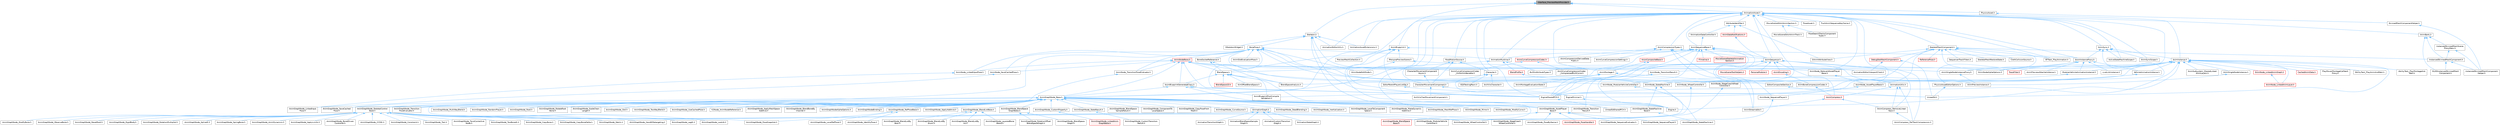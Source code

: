 digraph "Interface_PreviewMeshProvider.h"
{
 // INTERACTIVE_SVG=YES
 // LATEX_PDF_SIZE
  bgcolor="transparent";
  edge [fontname=Helvetica,fontsize=10,labelfontname=Helvetica,labelfontsize=10];
  node [fontname=Helvetica,fontsize=10,shape=box,height=0.2,width=0.4];
  Node1 [id="Node000001",label="Interface_PreviewMeshProvider.h",height=0.2,width=0.4,color="gray40", fillcolor="grey60", style="filled", fontcolor="black",tooltip=" "];
  Node1 -> Node2 [id="edge1_Node000001_Node000002",dir="back",color="steelblue1",style="solid",tooltip=" "];
  Node2 [id="Node000002",label="AnimBlueprint.h",height=0.2,width=0.4,color="grey40", fillcolor="white", style="filled",URL="$dc/d30/AnimBlueprint_8h.html",tooltip=" "];
  Node2 -> Node3 [id="edge2_Node000002_Node000003",dir="back",color="steelblue1",style="solid",tooltip=" "];
  Node3 [id="Node000003",label="AnimGraphNode_Base.h",height=0.2,width=0.4,color="grey40", fillcolor="white", style="filled",URL="$d0/dfb/AnimGraphNode__Base_8h.html",tooltip=" "];
  Node3 -> Node4 [id="edge3_Node000003_Node000004",dir="back",color="steelblue1",style="solid",tooltip=" "];
  Node4 [id="Node000004",label="AnimGraphNodeAlphaOptions.h",height=0.2,width=0.4,color="grey40", fillcolor="white", style="filled",URL="$d6/df6/AnimGraphNodeAlphaOptions_8h.html",tooltip=" "];
  Node3 -> Node5 [id="edge4_Node000003_Node000005",dir="back",color="steelblue1",style="solid",tooltip=" "];
  Node5 [id="Node000005",label="AnimGraphNodeBinding.h",height=0.2,width=0.4,color="grey40", fillcolor="white", style="filled",URL="$d6/d3b/AnimGraphNodeBinding_8h.html",tooltip=" "];
  Node3 -> Node6 [id="edge5_Node000003_Node000006",dir="back",color="steelblue1",style="solid",tooltip=" "];
  Node6 [id="Node000006",label="AnimGraphNode_ApplyAdditive.h",height=0.2,width=0.4,color="grey40", fillcolor="white", style="filled",URL="$da/d67/AnimGraphNode__ApplyAdditive_8h.html",tooltip=" "];
  Node3 -> Node7 [id="edge6_Node000003_Node000007",dir="back",color="steelblue1",style="solid",tooltip=" "];
  Node7 [id="Node000007",label="AnimGraphNode_ApplyMeshSpace\lAdditive.h",height=0.2,width=0.4,color="grey40", fillcolor="white", style="filled",URL="$dd/dc4/AnimGraphNode__ApplyMeshSpaceAdditive_8h.html",tooltip=" "];
  Node3 -> Node8 [id="edge7_Node000003_Node000008",dir="back",color="steelblue1",style="solid",tooltip=" "];
  Node8 [id="Node000008",label="AnimGraphNode_AssetPlayer\lBase.h",height=0.2,width=0.4,color="grey40", fillcolor="white", style="filled",URL="$d1/d4f/AnimGraphNode__AssetPlayerBase_8h.html",tooltip=" "];
  Node8 -> Node9 [id="edge8_Node000008_Node000009",dir="back",color="steelblue1",style="solid",tooltip=" "];
  Node9 [id="Node000009",label="AnimGraphNode_BlendSpace\lBase.h",height=0.2,width=0.4,color="red", fillcolor="#FFF0F0", style="filled",URL="$d7/d6d/AnimGraphNode__BlendSpaceBase_8h.html",tooltip=" "];
  Node8 -> Node14 [id="edge9_Node000008_Node000014",dir="back",color="steelblue1",style="solid",tooltip=" "];
  Node14 [id="Node000014",label="AnimGraphNode_PoseByName.h",height=0.2,width=0.4,color="grey40", fillcolor="white", style="filled",URL="$d7/d02/AnimGraphNode__PoseByName_8h.html",tooltip=" "];
  Node8 -> Node15 [id="edge10_Node000008_Node000015",dir="back",color="steelblue1",style="solid",tooltip=" "];
  Node15 [id="Node000015",label="AnimGraphNode_PoseHandler.h",height=0.2,width=0.4,color="red", fillcolor="#FFF0F0", style="filled",URL="$df/dfb/AnimGraphNode__PoseHandler_8h.html",tooltip=" "];
  Node8 -> Node18 [id="edge11_Node000008_Node000018",dir="back",color="steelblue1",style="solid",tooltip=" "];
  Node18 [id="Node000018",label="AnimGraphNode_SequenceEvaluator.h",height=0.2,width=0.4,color="grey40", fillcolor="white", style="filled",URL="$d1/d1c/AnimGraphNode__SequenceEvaluator_8h.html",tooltip=" "];
  Node8 -> Node19 [id="edge12_Node000008_Node000019",dir="back",color="steelblue1",style="solid",tooltip=" "];
  Node19 [id="Node000019",label="AnimGraphNode_SequencePlayer.h",height=0.2,width=0.4,color="grey40", fillcolor="white", style="filled",URL="$d2/d91/AnimGraphNode__SequencePlayer_8h.html",tooltip=" "];
  Node3 -> Node20 [id="edge13_Node000003_Node000020",dir="back",color="steelblue1",style="solid",tooltip=" "];
  Node20 [id="Node000020",label="AnimGraphNode_BlendBoneBy\lChannel.h",height=0.2,width=0.4,color="grey40", fillcolor="white", style="filled",URL="$de/da9/AnimGraphNode__BlendBoneByChannel_8h.html",tooltip=" "];
  Node3 -> Node21 [id="edge14_Node000003_Node000021",dir="back",color="steelblue1",style="solid",tooltip=" "];
  Node21 [id="Node000021",label="AnimGraphNode_BlendListBase.h",height=0.2,width=0.4,color="grey40", fillcolor="white", style="filled",URL="$d7/d20/AnimGraphNode__BlendListBase_8h.html",tooltip=" "];
  Node21 -> Node22 [id="edge15_Node000021_Node000022",dir="back",color="steelblue1",style="solid",tooltip=" "];
  Node22 [id="Node000022",label="AnimGraphNode_BlendListBy\lBool.h",height=0.2,width=0.4,color="grey40", fillcolor="white", style="filled",URL="$d9/d9d/AnimGraphNode__BlendListByBool_8h.html",tooltip=" "];
  Node21 -> Node23 [id="edge16_Node000021_Node000023",dir="back",color="steelblue1",style="solid",tooltip=" "];
  Node23 [id="Node000023",label="AnimGraphNode_BlendListBy\lEnum.h",height=0.2,width=0.4,color="grey40", fillcolor="white", style="filled",URL="$de/d60/AnimGraphNode__BlendListByEnum_8h.html",tooltip=" "];
  Node21 -> Node24 [id="edge17_Node000021_Node000024",dir="back",color="steelblue1",style="solid",tooltip=" "];
  Node24 [id="Node000024",label="AnimGraphNode_BlendListBy\lInt.h",height=0.2,width=0.4,color="grey40", fillcolor="white", style="filled",URL="$dc/df2/AnimGraphNode__BlendListByInt_8h.html",tooltip=" "];
  Node21 -> Node25 [id="edge18_Node000021_Node000025",dir="back",color="steelblue1",style="solid",tooltip=" "];
  Node25 [id="Node000025",label="AnimGraphNode_LayeredBone\lBlend.h",height=0.2,width=0.4,color="grey40", fillcolor="white", style="filled",URL="$d2/d01/AnimGraphNode__LayeredBoneBlend_8h.html",tooltip=" "];
  Node3 -> Node26 [id="edge19_Node000003_Node000026",dir="back",color="steelblue1",style="solid",tooltip=" "];
  Node26 [id="Node000026",label="AnimGraphNode_BlendSpace\lGraphBase.h",height=0.2,width=0.4,color="grey40", fillcolor="white", style="filled",URL="$d6/d44/AnimGraphNode__BlendSpaceGraphBase_8h.html",tooltip=" "];
  Node26 -> Node27 [id="edge20_Node000026_Node000027",dir="back",color="steelblue1",style="solid",tooltip=" "];
  Node27 [id="Node000027",label="AnimGraphNode_BlendSpace\lGraph.h",height=0.2,width=0.4,color="grey40", fillcolor="white", style="filled",URL="$d7/d81/AnimGraphNode__BlendSpaceGraph_8h.html",tooltip=" "];
  Node26 -> Node28 [id="edge21_Node000026_Node000028",dir="back",color="steelblue1",style="solid",tooltip=" "];
  Node28 [id="Node000028",label="AnimGraphNode_RotationOffset\lBlendSpaceGraph.h",height=0.2,width=0.4,color="grey40", fillcolor="white", style="filled",URL="$d0/d4c/AnimGraphNode__RotationOffsetBlendSpaceGraph_8h.html",tooltip=" "];
  Node3 -> Node29 [id="edge22_Node000003_Node000029",dir="back",color="steelblue1",style="solid",tooltip=" "];
  Node29 [id="Node000029",label="AnimGraphNode_BlendSpace\lSampleResult.h",height=0.2,width=0.4,color="grey40", fillcolor="white", style="filled",URL="$de/df8/AnimGraphNode__BlendSpaceSampleResult_8h.html",tooltip=" "];
  Node3 -> Node30 [id="edge23_Node000003_Node000030",dir="back",color="steelblue1",style="solid",tooltip=" "];
  Node30 [id="Node000030",label="AnimGraphNode_ComponentTo\lLocalSpace.h",height=0.2,width=0.4,color="grey40", fillcolor="white", style="filled",URL="$d1/d3f/AnimGraphNode__ComponentToLocalSpace_8h.html",tooltip=" "];
  Node3 -> Node31 [id="edge24_Node000003_Node000031",dir="back",color="steelblue1",style="solid",tooltip=" "];
  Node31 [id="Node000031",label="AnimGraphNode_CopyPoseFrom\lMesh.h",height=0.2,width=0.4,color="grey40", fillcolor="white", style="filled",URL="$d6/d71/AnimGraphNode__CopyPoseFromMesh_8h.html",tooltip=" "];
  Node3 -> Node32 [id="edge25_Node000003_Node000032",dir="back",color="steelblue1",style="solid",tooltip=" "];
  Node32 [id="Node000032",label="AnimGraphNode_CurveSource.h",height=0.2,width=0.4,color="grey40", fillcolor="white", style="filled",URL="$dc/de5/AnimGraphNode__CurveSource_8h.html",tooltip=" "];
  Node3 -> Node33 [id="edge26_Node000003_Node000033",dir="back",color="steelblue1",style="solid",tooltip=" "];
  Node33 [id="Node000033",label="AnimGraphNode_CustomProperty.h",height=0.2,width=0.4,color="grey40", fillcolor="white", style="filled",URL="$d8/d3f/AnimGraphNode__CustomProperty_8h.html",tooltip=" "];
  Node33 -> Node34 [id="edge27_Node000033_Node000034",dir="back",color="steelblue1",style="solid",tooltip=" "];
  Node34 [id="Node000034",label="AnimGraphNode_LinkedAnim\lGraphBase.h",height=0.2,width=0.4,color="red", fillcolor="#FFF0F0", style="filled",URL="$d5/de1/AnimGraphNode__LinkedAnimGraphBase_8h.html",tooltip=" "];
  Node3 -> Node37 [id="edge28_Node000003_Node000037",dir="back",color="steelblue1",style="solid",tooltip=" "];
  Node37 [id="Node000037",label="AnimGraphNode_DeadBlending.h",height=0.2,width=0.4,color="grey40", fillcolor="white", style="filled",URL="$d8/d73/AnimGraphNode__DeadBlending_8h.html",tooltip=" "];
  Node3 -> Node38 [id="edge29_Node000003_Node000038",dir="back",color="steelblue1",style="solid",tooltip=" "];
  Node38 [id="Node000038",label="AnimGraphNode_Inertialization.h",height=0.2,width=0.4,color="grey40", fillcolor="white", style="filled",URL="$d7/d66/AnimGraphNode__Inertialization_8h.html",tooltip=" "];
  Node3 -> Node39 [id="edge30_Node000003_Node000039",dir="back",color="steelblue1",style="solid",tooltip=" "];
  Node39 [id="Node000039",label="AnimGraphNode_LinkedInput\lPose.h",height=0.2,width=0.4,color="grey40", fillcolor="white", style="filled",URL="$d7/d8c/AnimGraphNode__LinkedInputPose_8h.html",tooltip=" "];
  Node3 -> Node40 [id="edge31_Node000003_Node000040",dir="back",color="steelblue1",style="solid",tooltip=" "];
  Node40 [id="Node000040",label="AnimGraphNode_LocalToComponent\lSpace.h",height=0.2,width=0.4,color="grey40", fillcolor="white", style="filled",URL="$d6/d01/AnimGraphNode__LocalToComponentSpace_8h.html",tooltip=" "];
  Node3 -> Node41 [id="edge32_Node000003_Node000041",dir="back",color="steelblue1",style="solid",tooltip=" "];
  Node41 [id="Node000041",label="AnimGraphNode_MakeDynamic\lAdditive.h",height=0.2,width=0.4,color="grey40", fillcolor="white", style="filled",URL="$d4/dc9/AnimGraphNode__MakeDynamicAdditive_8h.html",tooltip=" "];
  Node3 -> Node42 [id="edge33_Node000003_Node000042",dir="back",color="steelblue1",style="solid",tooltip=" "];
  Node42 [id="Node000042",label="AnimGraphNode_MeshRefPose.h",height=0.2,width=0.4,color="grey40", fillcolor="white", style="filled",URL="$d3/d58/AnimGraphNode__MeshRefPose_8h.html",tooltip=" "];
  Node3 -> Node43 [id="edge34_Node000003_Node000043",dir="back",color="steelblue1",style="solid",tooltip=" "];
  Node43 [id="Node000043",label="AnimGraphNode_Mirror.h",height=0.2,width=0.4,color="grey40", fillcolor="white", style="filled",URL="$de/d96/AnimGraphNode__Mirror_8h.html",tooltip=" "];
  Node3 -> Node44 [id="edge35_Node000003_Node000044",dir="back",color="steelblue1",style="solid",tooltip=" "];
  Node44 [id="Node000044",label="AnimGraphNode_ModifyCurve.h",height=0.2,width=0.4,color="grey40", fillcolor="white", style="filled",URL="$d5/d09/AnimGraphNode__ModifyCurve_8h.html",tooltip=" "];
  Node3 -> Node45 [id="edge36_Node000003_Node000045",dir="back",color="steelblue1",style="solid",tooltip=" "];
  Node45 [id="Node000045",label="AnimGraphNode_MultiWayBlend.h",height=0.2,width=0.4,color="grey40", fillcolor="white", style="filled",URL="$dd/dcb/AnimGraphNode__MultiWayBlend_8h.html",tooltip=" "];
  Node3 -> Node46 [id="edge37_Node000003_Node000046",dir="back",color="steelblue1",style="solid",tooltip=" "];
  Node46 [id="Node000046",label="AnimGraphNode_PoseSnapshot.h",height=0.2,width=0.4,color="grey40", fillcolor="white", style="filled",URL="$d1/d92/AnimGraphNode__PoseSnapshot_8h.html",tooltip=" "];
  Node3 -> Node47 [id="edge38_Node000003_Node000047",dir="back",color="steelblue1",style="solid",tooltip=" "];
  Node47 [id="Node000047",label="AnimGraphNode_RandomPlayer.h",height=0.2,width=0.4,color="grey40", fillcolor="white", style="filled",URL="$dc/d48/AnimGraphNode__RandomPlayer_8h.html",tooltip=" "];
  Node3 -> Node48 [id="edge39_Node000003_Node000048",dir="back",color="steelblue1",style="solid",tooltip=" "];
  Node48 [id="Node000048",label="AnimGraphNode_RefPoseBase.h",height=0.2,width=0.4,color="grey40", fillcolor="white", style="filled",URL="$d8/d34/AnimGraphNode__RefPoseBase_8h.html",tooltip=" "];
  Node48 -> Node49 [id="edge40_Node000048_Node000049",dir="back",color="steelblue1",style="solid",tooltip=" "];
  Node49 [id="Node000049",label="AnimGraphNode_IdentityPose.h",height=0.2,width=0.4,color="grey40", fillcolor="white", style="filled",URL="$d8/dac/AnimGraphNode__IdentityPose_8h.html",tooltip=" "];
  Node48 -> Node50 [id="edge41_Node000048_Node000050",dir="back",color="steelblue1",style="solid",tooltip=" "];
  Node50 [id="Node000050",label="AnimGraphNode_LocalRefPose.h",height=0.2,width=0.4,color="grey40", fillcolor="white", style="filled",URL="$df/d6f/AnimGraphNode__LocalRefPose_8h.html",tooltip=" "];
  Node48 -> Node46 [id="edge42_Node000048_Node000046",dir="back",color="steelblue1",style="solid",tooltip=" "];
  Node3 -> Node51 [id="edge43_Node000003_Node000051",dir="back",color="steelblue1",style="solid",tooltip=" "];
  Node51 [id="Node000051",label="AnimGraphNode_Root.h",height=0.2,width=0.4,color="grey40", fillcolor="white", style="filled",URL="$d2/d39/AnimGraphNode__Root_8h.html",tooltip=" "];
  Node3 -> Node52 [id="edge44_Node000003_Node000052",dir="back",color="steelblue1",style="solid",tooltip=" "];
  Node52 [id="Node000052",label="AnimGraphNode_RotateRoot\lBone.h",height=0.2,width=0.4,color="grey40", fillcolor="white", style="filled",URL="$d4/de0/AnimGraphNode__RotateRootBone_8h.html",tooltip=" "];
  Node3 -> Node53 [id="edge45_Node000003_Node000053",dir="back",color="steelblue1",style="solid",tooltip=" "];
  Node53 [id="Node000053",label="AnimGraphNode_SaveCached\lPose.h",height=0.2,width=0.4,color="grey40", fillcolor="white", style="filled",URL="$df/d5e/AnimGraphNode__SaveCachedPose_8h.html",tooltip=" "];
  Node3 -> Node54 [id="edge46_Node000003_Node000054",dir="back",color="steelblue1",style="solid",tooltip=" "];
  Node54 [id="Node000054",label="AnimGraphNode_ScaleChain\lLength.h",height=0.2,width=0.4,color="grey40", fillcolor="white", style="filled",URL="$d9/df8/AnimGraphNode__ScaleChainLength_8h.html",tooltip=" "];
  Node3 -> Node55 [id="edge47_Node000003_Node000055",dir="back",color="steelblue1",style="solid",tooltip=" "];
  Node55 [id="Node000055",label="AnimGraphNode_SkeletalControl\lBase.h",height=0.2,width=0.4,color="grey40", fillcolor="white", style="filled",URL="$d9/dff/AnimGraphNode__SkeletalControlBase_8h.html",tooltip=" "];
  Node55 -> Node56 [id="edge48_Node000055_Node000056",dir="back",color="steelblue1",style="solid",tooltip=" "];
  Node56 [id="Node000056",label="AnimGraphNode_AnimDynamics.h",height=0.2,width=0.4,color="grey40", fillcolor="white", style="filled",URL="$da/dc2/AnimGraphNode__AnimDynamics_8h.html",tooltip=" "];
  Node55 -> Node57 [id="edge49_Node000055_Node000057",dir="back",color="steelblue1",style="solid",tooltip=" "];
  Node57 [id="Node000057",label="AnimGraphNode_ApplyLimits.h",height=0.2,width=0.4,color="grey40", fillcolor="white", style="filled",URL="$dc/d36/AnimGraphNode__ApplyLimits_8h.html",tooltip=" "];
  Node55 -> Node58 [id="edge50_Node000055_Node000058",dir="back",color="steelblue1",style="solid",tooltip=" "];
  Node58 [id="Node000058",label="AnimGraphNode_BoneDriven\lController.h",height=0.2,width=0.4,color="grey40", fillcolor="white", style="filled",URL="$df/df3/AnimGraphNode__BoneDrivenController_8h.html",tooltip=" "];
  Node55 -> Node59 [id="edge51_Node000055_Node000059",dir="back",color="steelblue1",style="solid",tooltip=" "];
  Node59 [id="Node000059",label="AnimGraphNode_CCDIK.h",height=0.2,width=0.4,color="grey40", fillcolor="white", style="filled",URL="$df/d0d/AnimGraphNode__CCDIK_8h.html",tooltip=" "];
  Node55 -> Node60 [id="edge52_Node000055_Node000060",dir="back",color="steelblue1",style="solid",tooltip=" "];
  Node60 [id="Node000060",label="AnimGraphNode_Constraint.h",height=0.2,width=0.4,color="grey40", fillcolor="white", style="filled",URL="$d2/d98/AnimGraphNode__Constraint_8h.html",tooltip=" "];
  Node55 -> Node61 [id="edge53_Node000055_Node000061",dir="back",color="steelblue1",style="solid",tooltip=" "];
  Node61 [id="Node000061",label="AnimGraphNode_CopyBone.h",height=0.2,width=0.4,color="grey40", fillcolor="white", style="filled",URL="$dc/de6/AnimGraphNode__CopyBone_8h.html",tooltip=" "];
  Node55 -> Node62 [id="edge54_Node000055_Node000062",dir="back",color="steelblue1",style="solid",tooltip=" "];
  Node62 [id="Node000062",label="AnimGraphNode_CopyBoneDelta.h",height=0.2,width=0.4,color="grey40", fillcolor="white", style="filled",URL="$d8/d60/AnimGraphNode__CopyBoneDelta_8h.html",tooltip=" "];
  Node55 -> Node63 [id="edge55_Node000055_Node000063",dir="back",color="steelblue1",style="solid",tooltip=" "];
  Node63 [id="Node000063",label="AnimGraphNode_Fabrik.h",height=0.2,width=0.4,color="grey40", fillcolor="white", style="filled",URL="$d6/d79/AnimGraphNode__Fabrik_8h.html",tooltip=" "];
  Node55 -> Node64 [id="edge56_Node000055_Node000064",dir="back",color="steelblue1",style="solid",tooltip=" "];
  Node64 [id="Node000064",label="AnimGraphNode_HandIKRetargeting.h",height=0.2,width=0.4,color="grey40", fillcolor="white", style="filled",URL="$dd/dee/AnimGraphNode__HandIKRetargeting_8h.html",tooltip=" "];
  Node55 -> Node65 [id="edge57_Node000055_Node000065",dir="back",color="steelblue1",style="solid",tooltip=" "];
  Node65 [id="Node000065",label="AnimGraphNode_LegIK.h",height=0.2,width=0.4,color="grey40", fillcolor="white", style="filled",URL="$d3/d59/AnimGraphNode__LegIK_8h.html",tooltip=" "];
  Node55 -> Node66 [id="edge58_Node000055_Node000066",dir="back",color="steelblue1",style="solid",tooltip=" "];
  Node66 [id="Node000066",label="AnimGraphNode_LookAt.h",height=0.2,width=0.4,color="grey40", fillcolor="white", style="filled",URL="$dd/de3/AnimGraphNode__LookAt_8h.html",tooltip=" "];
  Node55 -> Node67 [id="edge59_Node000055_Node000067",dir="back",color="steelblue1",style="solid",tooltip=" "];
  Node67 [id="Node000067",label="AnimGraphNode_ModifyBone.h",height=0.2,width=0.4,color="grey40", fillcolor="white", style="filled",URL="$d1/d8e/AnimGraphNode__ModifyBone_8h.html",tooltip=" "];
  Node55 -> Node68 [id="edge60_Node000055_Node000068",dir="back",color="steelblue1",style="solid",tooltip=" "];
  Node68 [id="Node000068",label="AnimGraphNode_ModularVehicle\lController.h",height=0.2,width=0.4,color="grey40", fillcolor="white", style="filled",URL="$d3/d04/AnimGraphNode__ModularVehicleController_8h.html",tooltip=" "];
  Node55 -> Node69 [id="edge61_Node000055_Node000069",dir="back",color="steelblue1",style="solid",tooltip=" "];
  Node69 [id="Node000069",label="AnimGraphNode_ObserveBone.h",height=0.2,width=0.4,color="grey40", fillcolor="white", style="filled",URL="$d0/dcc/AnimGraphNode__ObserveBone_8h.html",tooltip=" "];
  Node55 -> Node70 [id="edge62_Node000055_Node000070",dir="back",color="steelblue1",style="solid",tooltip=" "];
  Node70 [id="Node000070",label="AnimGraphNode_ResetRoot.h",height=0.2,width=0.4,color="grey40", fillcolor="white", style="filled",URL="$dd/da9/AnimGraphNode__ResetRoot_8h.html",tooltip=" "];
  Node55 -> Node71 [id="edge63_Node000055_Node000071",dir="back",color="steelblue1",style="solid",tooltip=" "];
  Node71 [id="Node000071",label="AnimGraphNode_RigidBody.h",height=0.2,width=0.4,color="grey40", fillcolor="white", style="filled",URL="$d0/d05/AnimGraphNode__RigidBody_8h.html",tooltip=" "];
  Node55 -> Node72 [id="edge64_Node000055_Node000072",dir="back",color="steelblue1",style="solid",tooltip=" "];
  Node72 [id="Node000072",label="AnimGraphNode_RotationMultiplier.h",height=0.2,width=0.4,color="grey40", fillcolor="white", style="filled",URL="$d6/d16/AnimGraphNode__RotationMultiplier_8h.html",tooltip=" "];
  Node55 -> Node73 [id="edge65_Node000055_Node000073",dir="back",color="steelblue1",style="solid",tooltip=" "];
  Node73 [id="Node000073",label="AnimGraphNode_SplineIK.h",height=0.2,width=0.4,color="grey40", fillcolor="white", style="filled",URL="$d0/d7e/AnimGraphNode__SplineIK_8h.html",tooltip=" "];
  Node55 -> Node74 [id="edge66_Node000055_Node000074",dir="back",color="steelblue1",style="solid",tooltip=" "];
  Node74 [id="Node000074",label="AnimGraphNode_SpringBone.h",height=0.2,width=0.4,color="grey40", fillcolor="white", style="filled",URL="$dc/d38/AnimGraphNode__SpringBone_8h.html",tooltip=" "];
  Node55 -> Node75 [id="edge67_Node000055_Node000075",dir="back",color="steelblue1",style="solid",tooltip=" "];
  Node75 [id="Node000075",label="AnimGraphNode_StageCoach\lWheelController.h",height=0.2,width=0.4,color="grey40", fillcolor="white", style="filled",URL="$d6/dbe/AnimGraphNode__StageCoachWheelController_8h.html",tooltip=" "];
  Node55 -> Node76 [id="edge68_Node000055_Node000076",dir="back",color="steelblue1",style="solid",tooltip=" "];
  Node76 [id="Node000076",label="AnimGraphNode_Trail.h",height=0.2,width=0.4,color="grey40", fillcolor="white", style="filled",URL="$d4/d5a/AnimGraphNode__Trail_8h.html",tooltip=" "];
  Node55 -> Node77 [id="edge69_Node000055_Node000077",dir="back",color="steelblue1",style="solid",tooltip=" "];
  Node77 [id="Node000077",label="AnimGraphNode_TwistCorrective\lNode.h",height=0.2,width=0.4,color="grey40", fillcolor="white", style="filled",URL="$de/d7f/AnimGraphNode__TwistCorrectiveNode_8h.html",tooltip=" "];
  Node55 -> Node78 [id="edge70_Node000055_Node000078",dir="back",color="steelblue1",style="solid",tooltip=" "];
  Node78 [id="Node000078",label="AnimGraphNode_TwoBoneIK.h",height=0.2,width=0.4,color="grey40", fillcolor="white", style="filled",URL="$d1/dc2/AnimGraphNode__TwoBoneIK_8h.html",tooltip=" "];
  Node55 -> Node79 [id="edge71_Node000055_Node000079",dir="back",color="steelblue1",style="solid",tooltip=" "];
  Node79 [id="Node000079",label="AnimGraphNode_WheelController.h",height=0.2,width=0.4,color="grey40", fillcolor="white", style="filled",URL="$df/de4/AnimGraphNode__WheelController_8h.html",tooltip=" "];
  Node3 -> Node80 [id="edge72_Node000003_Node000080",dir="back",color="steelblue1",style="solid",tooltip=" "];
  Node80 [id="Node000080",label="AnimGraphNode_Slot.h",height=0.2,width=0.4,color="grey40", fillcolor="white", style="filled",URL="$df/d63/AnimGraphNode__Slot_8h.html",tooltip=" "];
  Node3 -> Node81 [id="edge73_Node000003_Node000081",dir="back",color="steelblue1",style="solid",tooltip=" "];
  Node81 [id="Node000081",label="AnimGraphNode_StateMachine\lBase.h",height=0.2,width=0.4,color="grey40", fillcolor="white", style="filled",URL="$dc/d11/AnimGraphNode__StateMachineBase_8h.html",tooltip=" "];
  Node81 -> Node82 [id="edge74_Node000081_Node000082",dir="back",color="steelblue1",style="solid",tooltip=" "];
  Node82 [id="Node000082",label="AnimGraphNode_StateMachine.h",height=0.2,width=0.4,color="grey40", fillcolor="white", style="filled",URL="$d9/d4d/AnimGraphNode__StateMachine_8h.html",tooltip=" "];
  Node3 -> Node83 [id="edge75_Node000003_Node000083",dir="back",color="steelblue1",style="solid",tooltip=" "];
  Node83 [id="Node000083",label="AnimGraphNode_StateResult.h",height=0.2,width=0.4,color="grey40", fillcolor="white", style="filled",URL="$d3/d7e/AnimGraphNode__StateResult_8h.html",tooltip=" "];
  Node83 -> Node84 [id="edge76_Node000083_Node000084",dir="back",color="steelblue1",style="solid",tooltip=" "];
  Node84 [id="Node000084",label="AnimGraphNode_CustomTransition\lResult.h",height=0.2,width=0.4,color="grey40", fillcolor="white", style="filled",URL="$df/d6e/AnimGraphNode__CustomTransitionResult_8h.html",tooltip=" "];
  Node3 -> Node85 [id="edge77_Node000003_Node000085",dir="back",color="steelblue1",style="solid",tooltip=" "];
  Node85 [id="Node000085",label="AnimGraphNode_Transition\lPoseEvaluator.h",height=0.2,width=0.4,color="grey40", fillcolor="white", style="filled",URL="$d8/dec/AnimGraphNode__TransitionPoseEvaluator_8h.html",tooltip=" "];
  Node3 -> Node86 [id="edge78_Node000003_Node000086",dir="back",color="steelblue1",style="solid",tooltip=" "];
  Node86 [id="Node000086",label="AnimGraphNode_Transition\lResult.h",height=0.2,width=0.4,color="grey40", fillcolor="white", style="filled",URL="$d7/d74/AnimGraphNode__TransitionResult_8h.html",tooltip=" "];
  Node3 -> Node87 [id="edge79_Node000003_Node000087",dir="back",color="steelblue1",style="solid",tooltip=" "];
  Node87 [id="Node000087",label="AnimGraphNode_TwoWayBlend.h",height=0.2,width=0.4,color="grey40", fillcolor="white", style="filled",URL="$d0/df0/AnimGraphNode__TwoWayBlend_8h.html",tooltip=" "];
  Node3 -> Node88 [id="edge80_Node000003_Node000088",dir="back",color="steelblue1",style="solid",tooltip=" "];
  Node88 [id="Node000088",label="AnimGraphNode_UseCachedPose.h",height=0.2,width=0.4,color="grey40", fillcolor="white", style="filled",URL="$d8/d30/AnimGraphNode__UseCachedPose_8h.html",tooltip=" "];
  Node3 -> Node89 [id="edge81_Node000003_Node000089",dir="back",color="steelblue1",style="solid",tooltip=" "];
  Node89 [id="Node000089",label="AnimationGraph.h",height=0.2,width=0.4,color="grey40", fillcolor="white", style="filled",URL="$df/d2e/AnimationGraph_8h.html",tooltip=" "];
  Node89 -> Node90 [id="edge82_Node000089_Node000090",dir="back",color="steelblue1",style="solid",tooltip=" "];
  Node90 [id="Node000090",label="AnimationBlendSpaceSample\lGraph.h",height=0.2,width=0.4,color="grey40", fillcolor="white", style="filled",URL="$d1/d35/AnimationBlendSpaceSampleGraph_8h.html",tooltip=" "];
  Node89 -> Node91 [id="edge83_Node000089_Node000091",dir="back",color="steelblue1",style="solid",tooltip=" "];
  Node91 [id="Node000091",label="AnimationCustomTransition\lGraph.h",height=0.2,width=0.4,color="grey40", fillcolor="white", style="filled",URL="$dc/d6c/AnimationCustomTransitionGraph_8h.html",tooltip=" "];
  Node89 -> Node92 [id="edge84_Node000089_Node000092",dir="back",color="steelblue1",style="solid",tooltip=" "];
  Node92 [id="Node000092",label="AnimationStateGraph.h",height=0.2,width=0.4,color="grey40", fillcolor="white", style="filled",URL="$d1/d71/AnimationStateGraph_8h.html",tooltip=" "];
  Node89 -> Node93 [id="edge85_Node000089_Node000093",dir="back",color="steelblue1",style="solid",tooltip=" "];
  Node93 [id="Node000093",label="AnimationTransitionGraph.h",height=0.2,width=0.4,color="grey40", fillcolor="white", style="filled",URL="$d2/d0b/AnimationTransitionGraph_8h.html",tooltip=" "];
  Node3 -> Node94 [id="edge86_Node000003_Node000094",dir="back",color="steelblue1",style="solid",tooltip=" "];
  Node94 [id="Node000094",label="K2Node_AnimNodeReference.h",height=0.2,width=0.4,color="grey40", fillcolor="white", style="filled",URL="$d2/d81/K2Node__AnimNodeReference_8h.html",tooltip=" "];
  Node2 -> Node95 [id="edge87_Node000002_Node000095",dir="back",color="steelblue1",style="solid",tooltip=" "];
  Node95 [id="Node000095",label="AnimInstanceProxy.h",height=0.2,width=0.4,color="grey40", fillcolor="white", style="filled",URL="$d6/d6e/AnimInstanceProxy_8h.html",tooltip=" "];
  Node95 -> Node96 [id="edge88_Node000095_Node000096",dir="back",color="steelblue1",style="solid",tooltip=" "];
  Node96 [id="Node000096",label="AnimNodeAlphaOptions.h",height=0.2,width=0.4,color="grey40", fillcolor="white", style="filled",URL="$df/d96/AnimNodeAlphaOptions_8h.html",tooltip=" "];
  Node95 -> Node97 [id="edge89_Node000095_Node000097",dir="back",color="steelblue1",style="solid",tooltip=" "];
  Node97 [id="Node000097",label="AnimPreviewAttacheInstance.h",height=0.2,width=0.4,color="grey40", fillcolor="white", style="filled",URL="$d8/dda/AnimPreviewAttacheInstance_8h.html",tooltip=" "];
  Node95 -> Node98 [id="edge90_Node000095_Node000098",dir="back",color="steelblue1",style="solid",tooltip=" "];
  Node98 [id="Node000098",label="AnimSingleNodeInstanceProxy.h",height=0.2,width=0.4,color="grey40", fillcolor="white", style="filled",URL="$dc/de5/AnimSingleNodeInstanceProxy_8h.html",tooltip=" "];
  Node98 -> Node99 [id="edge91_Node000098_Node000099",dir="back",color="steelblue1",style="solid",tooltip=" "];
  Node99 [id="Node000099",label="AnimPreviewInstance.h",height=0.2,width=0.4,color="grey40", fillcolor="white", style="filled",URL="$d1/d84/AnimPreviewInstance_8h.html",tooltip=" "];
  Node95 -> Node100 [id="edge92_Node000095_Node000100",dir="back",color="steelblue1",style="solid",tooltip=" "];
  Node100 [id="Node000100",label="LiveLinkInstance.h",height=0.2,width=0.4,color="grey40", fillcolor="white", style="filled",URL="$d5/d97/LiveLinkInstance_8h.html",tooltip=" "];
  Node95 -> Node101 [id="edge93_Node000095_Node000101",dir="back",color="steelblue1",style="solid",tooltip=" "];
  Node101 [id="Node000101",label="ModularVehicleAnimationInstance.h",height=0.2,width=0.4,color="grey40", fillcolor="white", style="filled",URL="$d9/d14/ModularVehicleAnimationInstance_8h.html",tooltip=" "];
  Node101 -> Node102 [id="edge94_Node000101_Node000102",dir="back",color="steelblue1",style="solid",tooltip=" "];
  Node102 [id="Node000102",label="AnimNode_ModularVehicleController.h",height=0.2,width=0.4,color="grey40", fillcolor="white", style="filled",URL="$d8/d10/AnimNode__ModularVehicleController_8h.html",tooltip=" "];
  Node102 -> Node68 [id="edge95_Node000102_Node000068",dir="back",color="steelblue1",style="solid",tooltip=" "];
  Node95 -> Node103 [id="edge96_Node000095_Node000103",dir="back",color="steelblue1",style="solid",tooltip=" "];
  Node103 [id="Node000103",label="VehicleAnimationInstance.h",height=0.2,width=0.4,color="grey40", fillcolor="white", style="filled",URL="$d4/dc8/VehicleAnimationInstance_8h.html",tooltip=" "];
  Node103 -> Node104 [id="edge97_Node000103_Node000104",dir="back",color="steelblue1",style="solid",tooltip=" "];
  Node104 [id="Node000104",label="AnimNode_StageCoachWheel\lController.h",height=0.2,width=0.4,color="grey40", fillcolor="white", style="filled",URL="$d0/d68/AnimNode__StageCoachWheelController_8h.html",tooltip=" "];
  Node104 -> Node75 [id="edge98_Node000104_Node000075",dir="back",color="steelblue1",style="solid",tooltip=" "];
  Node103 -> Node105 [id="edge99_Node000103_Node000105",dir="back",color="steelblue1",style="solid",tooltip=" "];
  Node105 [id="Node000105",label="AnimNode_WheelController.h",height=0.2,width=0.4,color="grey40", fillcolor="white", style="filled",URL="$d4/dbf/AnimNode__WheelController_8h.html",tooltip=" "];
  Node105 -> Node79 [id="edge100_Node000105_Node000079",dir="back",color="steelblue1",style="solid",tooltip=" "];
  Node2 -> Node106 [id="edge101_Node000002_Node000106",dir="back",color="steelblue1",style="solid",tooltip=" "];
  Node106 [id="Node000106",label="EditorParentPlayerListObj.h",height=0.2,width=0.4,color="grey40", fillcolor="white", style="filled",URL="$df/d59/EditorParentPlayerListObj_8h.html",tooltip=" "];
  Node106 -> Node107 [id="edge102_Node000106_Node000107",dir="back",color="steelblue1",style="solid",tooltip=" "];
  Node107 [id="Node000107",label="UnrealEd.h",height=0.2,width=0.4,color="grey40", fillcolor="white", style="filled",URL="$d2/d5f/UnrealEd_8h.html",tooltip=" "];
  Node2 -> Node108 [id="edge103_Node000002_Node000108",dir="back",color="steelblue1",style="solid",tooltip=" "];
  Node108 [id="Node000108",label="Engine.h",height=0.2,width=0.4,color="grey40", fillcolor="white", style="filled",URL="$d1/d34/Public_2Engine_8h.html",tooltip=" "];
  Node2 -> Node109 [id="edge104_Node000002_Node000109",dir="back",color="steelblue1",style="solid",tooltip=" "];
  Node109 [id="Node000109",label="EngineSharedPCH.h",height=0.2,width=0.4,color="grey40", fillcolor="white", style="filled",URL="$dc/dbb/EngineSharedPCH_8h.html",tooltip=" "];
  Node109 -> Node110 [id="edge105_Node000109_Node000110",dir="back",color="steelblue1",style="solid",tooltip=" "];
  Node110 [id="Node000110",label="UnrealEdSharedPCH.h",height=0.2,width=0.4,color="grey40", fillcolor="white", style="filled",URL="$d1/de6/UnrealEdSharedPCH_8h.html",tooltip=" "];
  Node2 -> Node111 [id="edge106_Node000002_Node000111",dir="back",color="steelblue1",style="solid",tooltip=" "];
  Node111 [id="Node000111",label="IPersonaPreviewScene.h",height=0.2,width=0.4,color="grey40", fillcolor="white", style="filled",URL="$d0/d57/IPersonaPreviewScene_8h.html",tooltip=" "];
  Node111 -> Node112 [id="edge107_Node000111_Node000112",dir="back",color="steelblue1",style="solid",tooltip=" "];
  Node112 [id="Node000112",label="AnimNodeEditMode.h",height=0.2,width=0.4,color="grey40", fillcolor="white", style="filled",URL="$df/df6/AnimNodeEditMode_8h.html",tooltip=" "];
  Node111 -> Node113 [id="edge108_Node000111_Node000113",dir="back",color="steelblue1",style="solid",tooltip=" "];
  Node113 [id="Node000113",label="AnimationEditorViewportClient.h",height=0.2,width=0.4,color="grey40", fillcolor="white", style="filled",URL="$d1/d45/AnimationEditorViewportClient_8h.html",tooltip=" "];
  Node2 -> Node114 [id="edge109_Node000002_Node000114",dir="back",color="steelblue1",style="solid",tooltip=" "];
  Node114 [id="Node000114",label="PreviewMeshCollection.h",height=0.2,width=0.4,color="grey40", fillcolor="white", style="filled",URL="$dc/d45/PreviewMeshCollection_8h.html",tooltip=" "];
  Node1 -> Node115 [id="edge110_Node000001_Node000115",dir="back",color="steelblue1",style="solid",tooltip=" "];
  Node115 [id="Node000115",label="AnimationAsset.h",height=0.2,width=0.4,color="grey40", fillcolor="white", style="filled",URL="$d4/df8/AnimationAsset_8h.html",tooltip=" "];
  Node115 -> Node116 [id="edge111_Node000115_Node000116",dir="back",color="steelblue1",style="solid",tooltip=" "];
  Node116 [id="Node000116",label="ActiveStateMachineScope.h",height=0.2,width=0.4,color="grey40", fillcolor="white", style="filled",URL="$db/d6d/ActiveStateMachineScope_8h.html",tooltip=" "];
  Node115 -> Node117 [id="edge112_Node000115_Node000117",dir="back",color="steelblue1",style="solid",tooltip=" "];
  Node117 [id="Node000117",label="AnimBank.h",height=0.2,width=0.4,color="grey40", fillcolor="white", style="filled",URL="$d6/dc9/AnimBank_8h.html",tooltip=" "];
  Node117 -> Node118 [id="edge113_Node000117_Node000118",dir="back",color="steelblue1",style="solid",tooltip=" "];
  Node118 [id="Node000118",label="HLODInstancedSkinnedMesh\lComponent.h",height=0.2,width=0.4,color="grey40", fillcolor="white", style="filled",URL="$d5/d06/HLODInstancedSkinnedMeshComponent_8h.html",tooltip=" "];
  Node117 -> Node119 [id="edge114_Node000117_Node000119",dir="back",color="steelblue1",style="solid",tooltip=" "];
  Node119 [id="Node000119",label="InstancedSkinnedMeshComponent.h",height=0.2,width=0.4,color="grey40", fillcolor="white", style="filled",URL="$d7/da7/InstancedSkinnedMeshComponent_8h.html",tooltip=" "];
  Node119 -> Node118 [id="edge115_Node000119_Node000118",dir="back",color="steelblue1",style="solid",tooltip=" "];
  Node119 -> Node120 [id="edge116_Node000119_Node000120",dir="back",color="steelblue1",style="solid",tooltip=" "];
  Node120 [id="Node000120",label="InstancedSkinnedMeshComponent\lHelper.h",height=0.2,width=0.4,color="grey40", fillcolor="white", style="filled",URL="$d1/d86/InstancedSkinnedMeshComponentHelper_8h.html",tooltip=" "];
  Node117 -> Node121 [id="edge117_Node000117_Node000121",dir="back",color="steelblue1",style="solid",tooltip=" "];
  Node121 [id="Node000121",label="InstancedSkinnedMeshScene\lProxyDesc.h",height=0.2,width=0.4,color="grey40", fillcolor="white", style="filled",URL="$d7/d6c/InstancedSkinnedMeshSceneProxyDesc_8h.html",tooltip=" "];
  Node121 -> Node119 [id="edge118_Node000121_Node000119",dir="back",color="steelblue1",style="solid",tooltip=" "];
  Node121 -> Node120 [id="edge119_Node000121_Node000120",dir="back",color="steelblue1",style="solid",tooltip=" "];
  Node115 -> Node122 [id="edge120_Node000115_Node000122",dir="back",color="steelblue1",style="solid",tooltip=" "];
  Node122 [id="Node000122",label="AnimCompressionTypes.h",height=0.2,width=0.4,color="grey40", fillcolor="white", style="filled",URL="$d1/d3b/AnimCompressionTypes_8h.html",tooltip=" "];
  Node122 -> Node123 [id="edge121_Node000122_Node000123",dir="back",color="steelblue1",style="solid",tooltip=" "];
  Node123 [id="Node000123",label="AnimBoneCompressionCodec.h",height=0.2,width=0.4,color="grey40", fillcolor="white", style="filled",URL="$dd/dc3/AnimBoneCompressionCodec_8h.html",tooltip=" "];
  Node123 -> Node124 [id="edge122_Node000123_Node000124",dir="back",color="steelblue1",style="solid",tooltip=" "];
  Node124 [id="Node000124",label="AnimCompress.h",height=0.2,width=0.4,color="red", fillcolor="#FFF0F0", style="filled",URL="$dd/d6d/AnimCompress_8h.html",tooltip=" "];
  Node124 -> Node128 [id="edge123_Node000124_Node000128",dir="back",color="steelblue1",style="solid",tooltip=" "];
  Node128 [id="Node000128",label="AnimCompress_RemoveLinear\lKeys.h",height=0.2,width=0.4,color="grey40", fillcolor="white", style="filled",URL="$d1/d0a/AnimCompress__RemoveLinearKeys_8h.html",tooltip=" "];
  Node128 -> Node129 [id="edge124_Node000128_Node000129",dir="back",color="steelblue1",style="solid",tooltip=" "];
  Node129 [id="Node000129",label="AnimCompress_PerTrackCompression.h",height=0.2,width=0.4,color="grey40", fillcolor="white", style="filled",URL="$d1/d22/AnimCompress__PerTrackCompression_8h.html",tooltip=" "];
  Node124 -> Node131 [id="edge125_Node000124_Node000131",dir="back",color="steelblue1",style="solid",tooltip=" "];
  Node131 [id="Node000131",label="AnimStreamable.h",height=0.2,width=0.4,color="grey40", fillcolor="white", style="filled",URL="$d1/d46/AnimStreamable_8h.html",tooltip=" "];
  Node122 -> Node132 [id="edge126_Node000122_Node000132",dir="back",color="steelblue1",style="solid",tooltip=" "];
  Node132 [id="Node000132",label="AnimCompressionDerivedData\lPublic.h",height=0.2,width=0.4,color="grey40", fillcolor="white", style="filled",URL="$dc/d36/AnimCompressionDerivedDataPublic_8h.html",tooltip=" "];
  Node122 -> Node133 [id="edge127_Node000122_Node000133",dir="back",color="steelblue1",style="solid",tooltip=" "];
  Node133 [id="Node000133",label="AnimCurveCompressionCodec.h",height=0.2,width=0.4,color="red", fillcolor="#FFF0F0", style="filled",URL="$d3/d77/AnimCurveCompressionCodec_8h.html",tooltip=" "];
  Node133 -> Node134 [id="edge128_Node000133_Node000134",dir="back",color="steelblue1",style="solid",tooltip=" "];
  Node134 [id="Node000134",label="AnimCurveCompressionCodec\l_CompressedRichCurve.h",height=0.2,width=0.4,color="grey40", fillcolor="white", style="filled",URL="$db/d72/AnimCurveCompressionCodec__CompressedRichCurve_8h.html",tooltip=" "];
  Node133 -> Node135 [id="edge129_Node000133_Node000135",dir="back",color="steelblue1",style="solid",tooltip=" "];
  Node135 [id="Node000135",label="AnimCurveCompressionCodec\l_UniformIndexable.h",height=0.2,width=0.4,color="grey40", fillcolor="white", style="filled",URL="$d7/d0a/AnimCurveCompressionCodec__UniformIndexable_8h.html",tooltip=" "];
  Node122 -> Node137 [id="edge130_Node000122_Node000137",dir="back",color="steelblue1",style="solid",tooltip=" "];
  Node137 [id="Node000137",label="AnimCurveCompressionSettings.h",height=0.2,width=0.4,color="grey40", fillcolor="white", style="filled",URL="$d0/d49/AnimCurveCompressionSettings_8h.html",tooltip=" "];
  Node122 -> Node138 [id="edge131_Node000122_Node000138",dir="back",color="steelblue1",style="solid",tooltip=" "];
  Node138 [id="Node000138",label="AnimSequence.h",height=0.2,width=0.4,color="grey40", fillcolor="white", style="filled",URL="$d0/d8a/AnimSequence_8h.html",tooltip=" "];
  Node138 -> Node139 [id="edge132_Node000138_Node000139",dir="back",color="steelblue1",style="solid",tooltip=" "];
  Node139 [id="Node000139",label="AnimBlueprintPostCompile\lValidation.h",height=0.2,width=0.4,color="grey40", fillcolor="white", style="filled",URL="$de/d1b/AnimBlueprintPostCompileValidation_8h.html",tooltip=" "];
  Node138 -> Node124 [id="edge133_Node000138_Node000124",dir="back",color="steelblue1",style="solid",tooltip=" "];
  Node138 -> Node129 [id="edge134_Node000138_Node000129",dir="back",color="steelblue1",style="solid",tooltip=" "];
  Node138 -> Node128 [id="edge135_Node000138_Node000128",dir="back",color="steelblue1",style="solid",tooltip=" "];
  Node138 -> Node140 [id="edge136_Node000138_Node000140",dir="back",color="steelblue1",style="solid",tooltip=" "];
  Node140 [id="Node000140",label="AnimEncoding.h",height=0.2,width=0.4,color="red", fillcolor="#FFF0F0", style="filled",URL="$d9/dfd/AnimEncoding_8h.html",tooltip=" "];
  Node140 -> Node123 [id="edge137_Node000140_Node000123",dir="back",color="steelblue1",style="solid",tooltip=" "];
  Node138 -> Node145 [id="edge138_Node000138_Node000145",dir="back",color="steelblue1",style="solid",tooltip=" "];
  Node145 [id="Node000145",label="AnimationUtils.h",height=0.2,width=0.4,color="grey40", fillcolor="white", style="filled",URL="$d6/db6/AnimationUtils_8h.html",tooltip=" "];
  Node145 -> Node124 [id="edge139_Node000145_Node000124",dir="back",color="steelblue1",style="solid",tooltip=" "];
  Node145 -> Node129 [id="edge140_Node000145_Node000129",dir="back",color="steelblue1",style="solid",tooltip=" "];
  Node145 -> Node128 [id="edge141_Node000145_Node000128",dir="back",color="steelblue1",style="solid",tooltip=" "];
  Node138 -> Node146 [id="edge142_Node000138_Node000146",dir="back",color="steelblue1",style="solid",tooltip=" "];
  Node146 [id="Node000146",label="BlendSpaceAnalysis.h",height=0.2,width=0.4,color="grey40", fillcolor="white", style="filled",URL="$d7/daf/BlendSpaceAnalysis_8h.html",tooltip=" "];
  Node138 -> Node109 [id="edge143_Node000138_Node000109",dir="back",color="steelblue1",style="solid",tooltip=" "];
  Node138 -> Node147 [id="edge144_Node000138_Node000147",dir="back",color="steelblue1",style="solid",tooltip=" "];
  Node147 [id="Node000147",label="MovieSceneToolHelpers.h",height=0.2,width=0.4,color="red", fillcolor="#FFF0F0", style="filled",URL="$d4/d0e/MovieSceneToolHelpers_8h.html",tooltip=" "];
  Node138 -> Node152 [id="edge145_Node000138_Node000152",dir="back",color="steelblue1",style="solid",tooltip=" "];
  Node152 [id="Node000152",label="PersonaModule.h",height=0.2,width=0.4,color="red", fillcolor="#FFF0F0", style="filled",URL="$de/d74/PersonaModule_8h.html",tooltip=" "];
  Node122 -> Node131 [id="edge146_Node000122_Node000131",dir="back",color="steelblue1",style="solid",tooltip=" "];
  Node115 -> Node8 [id="edge147_Node000115_Node000008",dir="back",color="steelblue1",style="solid",tooltip=" "];
  Node115 -> Node3 [id="edge148_Node000115_Node000003",dir="back",color="steelblue1",style="solid",tooltip=" "];
  Node115 -> Node154 [id="edge149_Node000115_Node000154",dir="back",color="steelblue1",style="solid",tooltip=" "];
  Node154 [id="Node000154",label="AnimInstance.h",height=0.2,width=0.4,color="grey40", fillcolor="white", style="filled",URL="$df/da0/AnimInstance_8h.html",tooltip=" "];
  Node154 -> Node155 [id="edge150_Node000154_Node000155",dir="back",color="steelblue1",style="solid",tooltip=" "];
  Node155 [id="Node000155",label="AbilityTask_PlayAnimAndWait.h",height=0.2,width=0.4,color="grey40", fillcolor="white", style="filled",URL="$d4/d50/AbilityTask__PlayAnimAndWait_8h.html",tooltip=" "];
  Node154 -> Node156 [id="edge151_Node000154_Node000156",dir="back",color="steelblue1",style="solid",tooltip=" "];
  Node156 [id="Node000156",label="AbilityTask_PlayMontageAnd\lWait.h",height=0.2,width=0.4,color="grey40", fillcolor="white", style="filled",URL="$de/d05/AbilityTask__PlayMontageAndWait_8h.html",tooltip=" "];
  Node154 -> Node96 [id="edge152_Node000154_Node000096",dir="back",color="steelblue1",style="solid",tooltip=" "];
  Node154 -> Node157 [id="edge153_Node000154_Node000157",dir="back",color="steelblue1",style="solid",tooltip=" "];
  Node157 [id="Node000157",label="AnimNode_LinkedAnimGraph.h",height=0.2,width=0.4,color="red", fillcolor="#FFF0F0", style="filled",URL="$d8/d5e/AnimNode__LinkedAnimGraph_8h.html",tooltip=" "];
  Node157 -> Node158 [id="edge154_Node000157_Node000158",dir="back",color="steelblue1",style="solid",tooltip=" "];
  Node158 [id="Node000158",label="AnimNode_LinkedAnimLayer.h",height=0.2,width=0.4,color="red", fillcolor="#FFF0F0", style="filled",URL="$da/d11/AnimNode__LinkedAnimLayer_8h.html",tooltip=" "];
  Node154 -> Node158 [id="edge155_Node000154_Node000158",dir="back",color="steelblue1",style="solid",tooltip=" "];
  Node154 -> Node159 [id="edge156_Node000154_Node000159",dir="back",color="steelblue1",style="solid",tooltip=" "];
  Node159 [id="Node000159",label="AnimNode_StateMachine.h",height=0.2,width=0.4,color="grey40", fillcolor="white", style="filled",URL="$df/d8f/AnimNode__StateMachine_8h.html",tooltip=" "];
  Node159 -> Node82 [id="edge157_Node000159_Node000082",dir="back",color="steelblue1",style="solid",tooltip=" "];
  Node159 -> Node81 [id="edge158_Node000159_Node000081",dir="back",color="steelblue1",style="solid",tooltip=" "];
  Node154 -> Node160 [id="edge159_Node000154_Node000160",dir="back",color="steelblue1",style="solid",tooltip=" "];
  Node160 [id="Node000160",label="AnimNode_TransitionResult.h",height=0.2,width=0.4,color="grey40", fillcolor="white", style="filled",URL="$d7/d1b/AnimNode__TransitionResult_8h.html",tooltip=" "];
  Node160 -> Node86 [id="edge160_Node000160_Node000086",dir="back",color="steelblue1",style="solid",tooltip=" "];
  Node154 -> Node161 [id="edge161_Node000154_Node000161",dir="back",color="steelblue1",style="solid",tooltip=" "];
  Node161 [id="Node000161",label="AnimSingleNodeInstance.h",height=0.2,width=0.4,color="grey40", fillcolor="white", style="filled",URL="$d1/df1/AnimSingleNodeInstance_8h.html",tooltip=" "];
  Node161 -> Node99 [id="edge162_Node000161_Node000099",dir="back",color="steelblue1",style="solid",tooltip=" "];
  Node154 -> Node162 [id="edge163_Node000154_Node000162",dir="back",color="steelblue1",style="solid",tooltip=" "];
  Node162 [id="Node000162",label="AnimSubsystem_SharedLinked\lAnimLayers.h",height=0.2,width=0.4,color="grey40", fillcolor="white", style="filled",URL="$d4/d47/AnimSubsystem__SharedLinkedAnimLayers_8h.html",tooltip=" "];
  Node154 -> Node163 [id="edge164_Node000154_Node000163",dir="back",color="steelblue1",style="solid",tooltip=" "];
  Node163 [id="Node000163",label="CachedAnimData.h",height=0.2,width=0.4,color="red", fillcolor="#FFF0F0", style="filled",URL="$dc/ddf/CachedAnimData_8h.html",tooltip=" "];
  Node154 -> Node108 [id="edge165_Node000154_Node000108",dir="back",color="steelblue1",style="solid",tooltip=" "];
  Node154 -> Node109 [id="edge166_Node000154_Node000109",dir="back",color="steelblue1",style="solid",tooltip=" "];
  Node154 -> Node100 [id="edge167_Node000154_Node000100",dir="back",color="steelblue1",style="solid",tooltip=" "];
  Node154 -> Node101 [id="edge168_Node000154_Node000101",dir="back",color="steelblue1",style="solid",tooltip=" "];
  Node154 -> Node165 [id="edge169_Node000154_Node000165",dir="back",color="steelblue1",style="solid",tooltip=" "];
  Node165 [id="Node000165",label="PlayMoverMontageCallback\lProxy.h",height=0.2,width=0.4,color="grey40", fillcolor="white", style="filled",URL="$d5/d5a/PlayMoverMontageCallbackProxy_8h.html",tooltip=" "];
  Node154 -> Node166 [id="edge170_Node000154_Node000166",dir="back",color="steelblue1",style="solid",tooltip=" "];
  Node166 [id="Node000166",label="TraceFilter.h",height=0.2,width=0.4,color="red", fillcolor="#FFF0F0", style="filled",URL="$de/dc1/TraceFilter_8h.html",tooltip=" "];
  Node154 -> Node107 [id="edge171_Node000154_Node000107",dir="back",color="steelblue1",style="solid",tooltip=" "];
  Node154 -> Node103 [id="edge172_Node000154_Node000103",dir="back",color="steelblue1",style="solid",tooltip=" "];
  Node115 -> Node95 [id="edge173_Node000115_Node000095",dir="back",color="steelblue1",style="solid",tooltip=" "];
  Node115 -> Node210 [id="edge174_Node000115_Node000210",dir="back",color="steelblue1",style="solid",tooltip=" "];
  Node210 [id="Node000210",label="AnimMontage.h",height=0.2,width=0.4,color="grey40", fillcolor="white", style="filled",URL="$d2/da0/AnimMontage_8h.html",tooltip=" "];
  Node210 -> Node211 [id="edge175_Node000210_Node000211",dir="back",color="steelblue1",style="solid",tooltip=" "];
  Node211 [id="Node000211",label="AnimMontageEvaluationState.h",height=0.2,width=0.4,color="grey40", fillcolor="white", style="filled",URL="$df/d9b/AnimMontageEvaluationState_8h.html",tooltip=" "];
  Node210 -> Node212 [id="edge176_Node000210_Node000212",dir="back",color="steelblue1",style="solid",tooltip=" "];
  Node212 [id="Node000212",label="CharacterMovementComponent.h",height=0.2,width=0.4,color="grey40", fillcolor="white", style="filled",URL="$d8/d84/CharacterMovementComponent_8h.html",tooltip=" "];
  Node212 -> Node213 [id="edge177_Node000212_Node000213",dir="back",color="steelblue1",style="solid",tooltip=" "];
  Node213 [id="Node000213",label="ArchVisCharMovementComponent.h",height=0.2,width=0.4,color="grey40", fillcolor="white", style="filled",URL="$db/dfd/ArchVisCharMovementComponent_8h.html",tooltip=" "];
  Node212 -> Node214 [id="edge178_Node000212_Node000214",dir="back",color="steelblue1",style="solid",tooltip=" "];
  Node214 [id="Node000214",label="EngineMinimal.h",height=0.2,width=0.4,color="grey40", fillcolor="white", style="filled",URL="$d0/d2c/EngineMinimal_8h.html",tooltip=" "];
  Node214 -> Node108 [id="edge179_Node000214_Node000108",dir="back",color="steelblue1",style="solid",tooltip=" "];
  Node210 -> Node215 [id="edge180_Node000210_Node000215",dir="back",color="steelblue1",style="solid",tooltip=" "];
  Node215 [id="Node000215",label="EditorCompositeSection.h",height=0.2,width=0.4,color="grey40", fillcolor="white", style="filled",URL="$d6/d7f/EditorCompositeSection_8h.html",tooltip=" "];
  Node215 -> Node107 [id="edge181_Node000215_Node000107",dir="back",color="steelblue1",style="solid",tooltip=" "];
  Node210 -> Node109 [id="edge182_Node000210_Node000109",dir="back",color="steelblue1",style="solid",tooltip=" "];
  Node115 -> Node216 [id="edge183_Node000115_Node000216",dir="back",color="steelblue1",style="solid",tooltip=" "];
  Node216 [id="Node000216",label="AnimNode_AssetPlayerBase.h",height=0.2,width=0.4,color="grey40", fillcolor="white", style="filled",URL="$db/d4a/AnimNode__AssetPlayerBase_8h.html",tooltip=" "];
  Node216 -> Node217 [id="edge184_Node000216_Node000217",dir="back",color="steelblue1",style="solid",tooltip=" "];
  Node217 [id="Node000217",label="AnimNode_SequencePlayer.h",height=0.2,width=0.4,color="grey40", fillcolor="white", style="filled",URL="$d6/d7e/AnimNode__SequencePlayer_8h.html",tooltip=" "];
  Node217 -> Node19 [id="edge185_Node000217_Node000019",dir="back",color="steelblue1",style="solid",tooltip=" "];
  Node115 -> Node218 [id="edge186_Node000115_Node000218",dir="back",color="steelblue1",style="solid",tooltip=" "];
  Node218 [id="Node000218",label="AnimNode_RelevantAssetPlayer\lBase.h",height=0.2,width=0.4,color="grey40", fillcolor="white", style="filled",URL="$d5/d02/AnimNode__RelevantAssetPlayerBase_8h.html",tooltip=" "];
  Node218 -> Node216 [id="edge187_Node000218_Node000216",dir="back",color="steelblue1",style="solid",tooltip=" "];
  Node115 -> Node159 [id="edge188_Node000115_Node000159",dir="back",color="steelblue1",style="solid",tooltip=" "];
  Node115 -> Node138 [id="edge189_Node000115_Node000138",dir="back",color="steelblue1",style="solid",tooltip=" "];
  Node115 -> Node219 [id="edge190_Node000115_Node000219",dir="back",color="steelblue1",style="solid",tooltip=" "];
  Node219 [id="Node000219",label="AnimSequenceBase.h",height=0.2,width=0.4,color="grey40", fillcolor="white", style="filled",URL="$db/d58/AnimSequenceBase_8h.html",tooltip=" "];
  Node219 -> Node220 [id="edge191_Node000219_Node000220",dir="back",color="steelblue1",style="solid",tooltip=" "];
  Node220 [id="Node000220",label="AnimCompositeBase.h",height=0.2,width=0.4,color="red", fillcolor="#FFF0F0", style="filled",URL="$de/dc9/AnimCompositeBase_8h.html",tooltip=" "];
  Node220 -> Node210 [id="edge192_Node000220_Node000210",dir="back",color="steelblue1",style="solid",tooltip=" "];
  Node220 -> Node109 [id="edge193_Node000220_Node000109",dir="back",color="steelblue1",style="solid",tooltip=" "];
  Node219 -> Node217 [id="edge194_Node000219_Node000217",dir="back",color="steelblue1",style="solid",tooltip=" "];
  Node219 -> Node138 [id="edge195_Node000219_Node000138",dir="back",color="steelblue1",style="solid",tooltip=" "];
  Node219 -> Node131 [id="edge196_Node000219_Node000131",dir="back",color="steelblue1",style="solid",tooltip=" "];
  Node219 -> Node224 [id="edge197_Node000219_Node000224",dir="back",color="steelblue1",style="solid",tooltip=" "];
  Node224 [id="Node000224",label="AnimationRuntime.h",height=0.2,width=0.4,color="grey40", fillcolor="white", style="filled",URL="$da/d93/AnimationRuntime_8h.html",tooltip=" "];
  Node224 -> Node225 [id="edge198_Node000224_Node000225",dir="back",color="steelblue1",style="solid",tooltip=" "];
  Node225 [id="Node000225",label="BlendProfile.h",height=0.2,width=0.4,color="red", fillcolor="#FFF0F0", style="filled",URL="$d6/d9c/BlendProfile_8h.html",tooltip=" "];
  Node225 -> Node159 [id="edge199_Node000225_Node000159",dir="back",color="steelblue1",style="solid",tooltip=" "];
  Node224 -> Node232 [id="edge200_Node000224_Node000232",dir="back",color="steelblue1",style="solid",tooltip=" "];
  Node232 [id="Node000232",label="BlendSpace.h",height=0.2,width=0.4,color="grey40", fillcolor="white", style="filled",URL="$d7/d9b/BlendSpace_8h.html",tooltip=" "];
  Node232 -> Node233 [id="edge201_Node000232_Node000233",dir="back",color="steelblue1",style="solid",tooltip=" "];
  Node233 [id="Node000233",label="AimOffsetBlendSpace.h",height=0.2,width=0.4,color="grey40", fillcolor="white", style="filled",URL="$d3/d5d/AimOffsetBlendSpace_8h.html",tooltip=" "];
  Node232 -> Node227 [id="edge202_Node000232_Node000227",dir="back",color="steelblue1",style="solid",tooltip=" "];
  Node227 [id="Node000227",label="AnimBlueprintGeneratedClass.h",height=0.2,width=0.4,color="grey40", fillcolor="white", style="filled",URL="$dc/d81/AnimBlueprintGeneratedClass_8h.html",tooltip=" "];
  Node227 -> Node139 [id="edge203_Node000227_Node000139",dir="back",color="steelblue1",style="solid",tooltip=" "];
  Node227 -> Node3 [id="edge204_Node000227_Node000003",dir="back",color="steelblue1",style="solid",tooltip=" "];
  Node227 -> Node108 [id="edge205_Node000227_Node000108",dir="back",color="steelblue1",style="solid",tooltip=" "];
  Node227 -> Node109 [id="edge206_Node000227_Node000109",dir="back",color="steelblue1",style="solid",tooltip=" "];
  Node232 -> Node139 [id="edge207_Node000232_Node000139",dir="back",color="steelblue1",style="solid",tooltip=" "];
  Node232 -> Node9 [id="edge208_Node000232_Node000009",dir="back",color="steelblue1",style="solid",tooltip=" "];
  Node232 -> Node234 [id="edge209_Node000232_Node000234",dir="back",color="steelblue1",style="solid",tooltip=" "];
  Node234 [id="Node000234",label="BlendSpace1D.h",height=0.2,width=0.4,color="red", fillcolor="#FFF0F0", style="filled",URL="$d5/d90/BlendSpace1D_8h.html",tooltip=" "];
  Node232 -> Node146 [id="edge210_Node000232_Node000146",dir="back",color="steelblue1",style="solid",tooltip=" "];
  Node224 -> Node236 [id="edge211_Node000224_Node000236",dir="back",color="steelblue1",style="solid",tooltip=" "];
  Node236 [id="Node000236",label="BuiltInAttributeTypes.h",height=0.2,width=0.4,color="grey40", fillcolor="white", style="filled",URL="$dc/dd0/BuiltInAttributeTypes_8h.html",tooltip=" "];
  Node219 -> Node236 [id="edge212_Node000219_Node000236",dir="back",color="steelblue1",style="solid",tooltip=" "];
  Node219 -> Node108 [id="edge213_Node000219_Node000108",dir="back",color="steelblue1",style="solid",tooltip=" "];
  Node219 -> Node109 [id="edge214_Node000219_Node000109",dir="back",color="steelblue1",style="solid",tooltip=" "];
  Node219 -> Node237 [id="edge215_Node000219_Node000237",dir="back",color="steelblue1",style="solid",tooltip=" "];
  Node237 [id="Node000237",label="ITimeline.h",height=0.2,width=0.4,color="red", fillcolor="#FFF0F0", style="filled",URL="$d9/d1c/ITimeline_8h.html",tooltip=" "];
  Node219 -> Node244 [id="edge216_Node000219_Node000244",dir="back",color="steelblue1",style="solid",tooltip=" "];
  Node244 [id="Node000244",label="MovieSceneSkeletalAnimation\lSection.h",height=0.2,width=0.4,color="red", fillcolor="#FFF0F0", style="filled",URL="$de/d52/MovieSceneSkeletalAnimationSection_8h.html",tooltip=" "];
  Node115 -> Node98 [id="edge217_Node000115_Node000098",dir="back",color="steelblue1",style="solid",tooltip=" "];
  Node115 -> Node246 [id="edge218_Node000115_Node000246",dir="back",color="steelblue1",style="solid",tooltip=" "];
  Node246 [id="Node000246",label="AnimSync.h",height=0.2,width=0.4,color="grey40", fillcolor="white", style="filled",URL="$db/d18/AnimSync_8h.html",tooltip=" "];
  Node246 -> Node116 [id="edge219_Node000246_Node000116",dir="back",color="steelblue1",style="solid",tooltip=" "];
  Node246 -> Node154 [id="edge220_Node000246_Node000154",dir="back",color="steelblue1",style="solid",tooltip=" "];
  Node246 -> Node95 [id="edge221_Node000246_Node000095",dir="back",color="steelblue1",style="solid",tooltip=" "];
  Node246 -> Node216 [id="edge222_Node000246_Node000216",dir="back",color="steelblue1",style="solid",tooltip=" "];
  Node246 -> Node247 [id="edge223_Node000246_Node000247",dir="back",color="steelblue1",style="solid",tooltip=" "];
  Node247 [id="Node000247",label="AnimSyncScope.h",height=0.2,width=0.4,color="grey40", fillcolor="white", style="filled",URL="$dc/d23/AnimSyncScope_8h.html",tooltip=" "];
  Node115 -> Node247 [id="edge224_Node000115_Node000247",dir="back",color="steelblue1",style="solid",tooltip=" "];
  Node115 -> Node248 [id="edge225_Node000115_Node000248",dir="back",color="steelblue1",style="solid",tooltip=" "];
  Node248 [id="Node000248",label="AnimationAssetExtensions.h",height=0.2,width=0.4,color="grey40", fillcolor="white", style="filled",URL="$d4/d37/AnimationAssetExtensions_8h.html",tooltip=" "];
  Node115 -> Node249 [id="edge226_Node000115_Node000249",dir="back",color="steelblue1",style="solid",tooltip=" "];
  Node249 [id="Node000249",label="AnimationEditorUtils.h",height=0.2,width=0.4,color="grey40", fillcolor="white", style="filled",URL="$df/d23/AnimationEditorUtils_8h.html",tooltip=" "];
  Node115 -> Node224 [id="edge227_Node000115_Node000224",dir="back",color="steelblue1",style="solid",tooltip=" "];
  Node115 -> Node250 [id="edge228_Node000115_Node000250",dir="back",color="steelblue1",style="solid",tooltip=" "];
  Node250 [id="Node000250",label="AttributeIdentifier.h",height=0.2,width=0.4,color="grey40", fillcolor="white", style="filled",URL="$df/daa/AttributeIdentifier_8h.html",tooltip=" "];
  Node250 -> Node251 [id="edge229_Node000250_Node000251",dir="back",color="steelblue1",style="solid",tooltip=" "];
  Node251 [id="Node000251",label="AnimDataNotifications.h",height=0.2,width=0.4,color="red", fillcolor="#FFF0F0", style="filled",URL="$df/dfa/AnimDataNotifications_8h.html",tooltip=" "];
  Node251 -> Node138 [id="edge230_Node000251_Node000138",dir="back",color="steelblue1",style="solid",tooltip=" "];
  Node250 -> Node257 [id="edge231_Node000250_Node000257",dir="back",color="steelblue1",style="solid",tooltip=" "];
  Node257 [id="Node000257",label="IAnimationDataController.h",height=0.2,width=0.4,color="grey40", fillcolor="white", style="filled",URL="$df/d22/IAnimationDataController_8h.html",tooltip=" "];
  Node257 -> Node219 [id="edge232_Node000257_Node000219",dir="back",color="steelblue1",style="solid",tooltip=" "];
  Node250 -> Node259 [id="edge233_Node000250_Node000259",dir="back",color="steelblue1",style="solid",tooltip=" "];
  Node259 [id="Node000259",label="SAnimAttributeView.h",height=0.2,width=0.4,color="grey40", fillcolor="white", style="filled",URL="$df/d42/SAnimAttributeView_8h.html",tooltip=" "];
  Node115 -> Node260 [id="edge234_Node000115_Node000260",dir="back",color="steelblue1",style="solid",tooltip=" "];
  Node260 [id="Node000260",label="BTTask_PlayAnimation.h",height=0.2,width=0.4,color="grey40", fillcolor="white", style="filled",URL="$db/d8d/BTTask__PlayAnimation_8h.html",tooltip=" "];
  Node115 -> Node232 [id="edge235_Node000115_Node000232",dir="back",color="steelblue1",style="solid",tooltip=" "];
  Node115 -> Node261 [id="edge236_Node000115_Node000261",dir="back",color="steelblue1",style="solid",tooltip=" "];
  Node261 [id="Node000261",label="Character.h",height=0.2,width=0.4,color="grey40", fillcolor="white", style="filled",URL="$db/dc7/Character_8h.html",tooltip=" "];
  Node261 -> Node262 [id="edge237_Node000261_Node000262",dir="back",color="steelblue1",style="solid",tooltip=" "];
  Node262 [id="Node000262",label="ArchVisCharacter.h",height=0.2,width=0.4,color="grey40", fillcolor="white", style="filled",URL="$d3/d2b/ArchVisCharacter_8h.html",tooltip=" "];
  Node261 -> Node263 [id="edge238_Node000261_Node000263",dir="back",color="steelblue1",style="solid",tooltip=" "];
  Node263 [id="Node000263",label="EQSTestingPawn.h",height=0.2,width=0.4,color="grey40", fillcolor="white", style="filled",URL="$de/d48/EQSTestingPawn_8h.html",tooltip=" "];
  Node261 -> Node214 [id="edge239_Node000261_Node000214",dir="back",color="steelblue1",style="solid",tooltip=" "];
  Node115 -> Node212 [id="edge240_Node000115_Node000212",dir="back",color="steelblue1",style="solid",tooltip=" "];
  Node115 -> Node109 [id="edge241_Node000115_Node000109",dir="back",color="steelblue1",style="solid",tooltip=" "];
  Node115 -> Node264 [id="edge242_Node000115_Node000264",dir="back",color="steelblue1",style="solid",tooltip=" "];
  Node264 [id="Node000264",label="MovieSceneStitchAnimSection.h",height=0.2,width=0.4,color="grey40", fillcolor="white", style="filled",URL="$de/d74/MovieSceneStitchAnimSection_8h.html",tooltip=" "];
  Node264 -> Node265 [id="edge243_Node000264_Node000265",dir="back",color="steelblue1",style="solid",tooltip=" "];
  Node265 [id="Node000265",label="MovieSceneStitchAnimTrack.h",height=0.2,width=0.4,color="grey40", fillcolor="white", style="filled",URL="$d3/d17/MovieSceneStitchAnimTrack_8h.html",tooltip=" "];
  Node264 -> Node266 [id="edge244_Node000264_Node000266",dir="back",color="steelblue1",style="solid",tooltip=" "];
  Node266 [id="Node000266",label="PoseSearchTracksComponent\lTypes.h",height=0.2,width=0.4,color="grey40", fillcolor="white", style="filled",URL="$d8/d7d/PoseSearchTracksComponentTypes_8h.html",tooltip=" "];
  Node115 -> Node258 [id="edge245_Node000115_Node000258",dir="back",color="steelblue1",style="solid",tooltip=" "];
  Node258 [id="Node000258",label="PoseAsset.h",height=0.2,width=0.4,color="grey40", fillcolor="white", style="filled",URL="$d9/dba/PoseAsset_8h.html",tooltip=" "];
  Node115 -> Node267 [id="edge246_Node000115_Node000267",dir="back",color="steelblue1",style="solid",tooltip=" "];
  Node267 [id="Node000267",label="PushAnimSequenceKeyframe.h",height=0.2,width=0.4,color="grey40", fillcolor="white", style="filled",URL="$d9/d18/PushAnimSequenceKeyframe_8h.html",tooltip=" "];
  Node115 -> Node268 [id="edge247_Node000115_Node000268",dir="back",color="steelblue1",style="solid",tooltip=" "];
  Node268 [id="Node000268",label="RootMotionSource.h",height=0.2,width=0.4,color="grey40", fillcolor="white", style="filled",URL="$d2/dd0/RootMotionSource_8h.html",tooltip=" "];
  Node268 -> Node261 [id="edge248_Node000268_Node000261",dir="back",color="steelblue1",style="solid",tooltip=" "];
  Node268 -> Node212 [id="edge249_Node000268_Node000212",dir="back",color="steelblue1",style="solid",tooltip=" "];
  Node268 -> Node269 [id="edge250_Node000268_Node000269",dir="back",color="steelblue1",style="solid",tooltip=" "];
  Node269 [id="Node000269",label="CharacterMovementComponent\lAsync.h",height=0.2,width=0.4,color="grey40", fillcolor="white", style="filled",URL="$d4/dde/CharacterMovementComponentAsync_8h.html",tooltip=" "];
  Node269 -> Node212 [id="edge251_Node000269_Node000212",dir="back",color="steelblue1",style="solid",tooltip=" "];
  Node115 -> Node270 [id="edge252_Node000115_Node000270",dir="back",color="steelblue1",style="solid",tooltip=" "];
  Node270 [id="Node000270",label="SkeletalMeshComponent.h",height=0.2,width=0.4,color="grey40", fillcolor="white", style="filled",URL="$d8/db5/SkeletalMeshComponent_8h.html",tooltip=" "];
  Node270 -> Node260 [id="edge253_Node000270_Node000260",dir="back",color="steelblue1",style="solid",tooltip=" "];
  Node270 -> Node271 [id="edge254_Node000270_Node000271",dir="back",color="steelblue1",style="solid",tooltip=" "];
  Node271 [id="Node000271",label="ClothCollisionSource.h",height=0.2,width=0.4,color="grey40", fillcolor="white", style="filled",URL="$d2/dac/ClothCollisionSource_8h.html",tooltip=" "];
  Node270 -> Node272 [id="edge255_Node000270_Node000272",dir="back",color="steelblue1",style="solid",tooltip=" "];
  Node272 [id="Node000272",label="DebugSkelMeshComponent.h",height=0.2,width=0.4,color="red", fillcolor="#FFF0F0", style="filled",URL="$d5/d33/DebugSkelMeshComponent_8h.html",tooltip=" "];
  Node272 -> Node113 [id="edge256_Node000272_Node000113",dir="back",color="steelblue1",style="solid",tooltip=" "];
  Node272 -> Node107 [id="edge257_Node000272_Node000107",dir="back",color="steelblue1",style="solid",tooltip=" "];
  Node270 -> Node214 [id="edge258_Node000270_Node000214",dir="back",color="steelblue1",style="solid",tooltip=" "];
  Node270 -> Node109 [id="edge259_Node000270_Node000109",dir="back",color="steelblue1",style="solid",tooltip=" "];
  Node270 -> Node119 [id="edge260_Node000270_Node000119",dir="back",color="steelblue1",style="solid",tooltip=" "];
  Node270 -> Node274 [id="edge261_Node000270_Node000274",dir="back",color="steelblue1",style="solid",tooltip=" "];
  Node274 [id="Node000274",label="PhysicsAssetEditorOptions.h",height=0.2,width=0.4,color="grey40", fillcolor="white", style="filled",URL="$df/d83/PhysicsAssetEditorOptions_8h.html",tooltip=" "];
  Node274 -> Node107 [id="edge262_Node000274_Node000107",dir="back",color="steelblue1",style="solid",tooltip=" "];
  Node270 -> Node275 [id="edge263_Node000270_Node000275",dir="back",color="steelblue1",style="solid",tooltip=" "];
  Node275 [id="Node000275",label="ReferencePose.h",height=0.2,width=0.4,color="red", fillcolor="#FFF0F0", style="filled",URL="$d7/d7f/ReferencePose_8h.html",tooltip=" "];
  Node270 -> Node259 [id="edge264_Node000270_Node000259",dir="back",color="steelblue1",style="solid",tooltip=" "];
  Node270 -> Node287 [id="edge265_Node000270_Node000287",dir="back",color="steelblue1",style="solid",tooltip=" "];
  Node287 [id="Node000287",label="SequencerTrackFilters.h",height=0.2,width=0.4,color="grey40", fillcolor="white", style="filled",URL="$df/d72/SequencerTrackFilters_8h.html",tooltip=" "];
  Node270 -> Node288 [id="edge266_Node000270_Node000288",dir="back",color="steelblue1",style="solid",tooltip=" "];
  Node288 [id="Node000288",label="SkeletalMeshRestoreState.h",height=0.2,width=0.4,color="grey40", fillcolor="white", style="filled",URL="$d4/dfa/SkeletalMeshRestoreState_8h.html",tooltip=" "];
  Node270 -> Node166 [id="edge267_Node000270_Node000166",dir="back",color="steelblue1",style="solid",tooltip=" "];
  Node1 -> Node289 [id="edge268_Node000001_Node000289",dir="back",color="steelblue1",style="solid",tooltip=" "];
  Node289 [id="Node000289",label="PhysicsAsset.h",height=0.2,width=0.4,color="grey40", fillcolor="white", style="filled",URL="$d0/d13/PhysicsAsset_8h.html",tooltip=" "];
  Node289 -> Node290 [id="edge269_Node000289_Node000290",dir="back",color="steelblue1",style="solid",tooltip=" "];
  Node290 [id="Node000290",label="SkinnedMeshComponentHelper.h",height=0.2,width=0.4,color="grey40", fillcolor="white", style="filled",URL="$db/d81/SkinnedMeshComponentHelper_8h.html",tooltip=" "];
  Node290 -> Node120 [id="edge270_Node000290_Node000120",dir="back",color="steelblue1",style="solid",tooltip=" "];
  Node1 -> Node291 [id="edge271_Node000001_Node000291",dir="back",color="steelblue1",style="solid",tooltip=" "];
  Node291 [id="Node000291",label="Skeleton.h",height=0.2,width=0.4,color="grey40", fillcolor="white", style="filled",URL="$d1/ded/Skeleton_8h.html",tooltip=" "];
  Node291 -> Node135 [id="edge272_Node000291_Node000135",dir="back",color="steelblue1",style="solid",tooltip=" "];
  Node291 -> Node248 [id="edge273_Node000291_Node000248",dir="back",color="steelblue1",style="solid",tooltip=" "];
  Node291 -> Node249 [id="edge274_Node000291_Node000249",dir="back",color="steelblue1",style="solid",tooltip=" "];
  Node291 -> Node292 [id="edge275_Node000291_Node000292",dir="back",color="steelblue1",style="solid",tooltip=" "];
  Node292 [id="Node000292",label="BonePose.h",height=0.2,width=0.4,color="grey40", fillcolor="white", style="filled",URL="$dd/d83/BonePose_8h.html",tooltip=" "];
  Node292 -> Node55 [id="edge276_Node000292_Node000055",dir="back",color="steelblue1",style="solid",tooltip=" "];
  Node292 -> Node293 [id="edge277_Node000292_Node000293",dir="back",color="steelblue1",style="solid",tooltip=" "];
  Node293 [id="Node000293",label="AnimNodeBase.h",height=0.2,width=0.4,color="red", fillcolor="#FFF0F0", style="filled",URL="$d9/dce/AnimNodeBase_8h.html",tooltip=" "];
  Node293 -> Node227 [id="edge278_Node000293_Node000227",dir="back",color="steelblue1",style="solid",tooltip=" "];
  Node293 -> Node3 [id="edge279_Node000293_Node000003",dir="back",color="steelblue1",style="solid",tooltip=" "];
  Node293 -> Node96 [id="edge280_Node000293_Node000096",dir="back",color="steelblue1",style="solid",tooltip=" "];
  Node293 -> Node300 [id="edge281_Node000293_Node000300",dir="back",color="steelblue1",style="solid",tooltip=" "];
  Node300 [id="Node000300",label="AnimNode_LinkedInputPose.h",height=0.2,width=0.4,color="grey40", fillcolor="white", style="filled",URL="$d3/d07/AnimNode__LinkedInputPose_8h.html",tooltip=" "];
  Node300 -> Node39 [id="edge282_Node000300_Node000039",dir="back",color="steelblue1",style="solid",tooltip=" "];
  Node293 -> Node218 [id="edge283_Node000293_Node000218",dir="back",color="steelblue1",style="solid",tooltip=" "];
  Node293 -> Node304 [id="edge284_Node000293_Node000304",dir="back",color="steelblue1",style="solid",tooltip=" "];
  Node304 [id="Node000304",label="AnimNode_SaveCachedPose.h",height=0.2,width=0.4,color="grey40", fillcolor="white", style="filled",URL="$d8/d46/AnimNode__SaveCachedPose_8h.html",tooltip=" "];
  Node304 -> Node53 [id="edge285_Node000304_Node000053",dir="back",color="steelblue1",style="solid",tooltip=" "];
  Node293 -> Node159 [id="edge286_Node000293_Node000159",dir="back",color="steelblue1",style="solid",tooltip=" "];
  Node293 -> Node305 [id="edge287_Node000293_Node000305",dir="back",color="steelblue1",style="solid",tooltip=" "];
  Node305 [id="Node000305",label="AnimNode_TransitionPoseEvaluator.h",height=0.2,width=0.4,color="grey40", fillcolor="white", style="filled",URL="$db/df6/AnimNode__TransitionPoseEvaluator_8h.html",tooltip=" "];
  Node305 -> Node85 [id="edge288_Node000305_Node000085",dir="back",color="steelblue1",style="solid",tooltip=" "];
  Node293 -> Node160 [id="edge289_Node000293_Node000160",dir="back",color="steelblue1",style="solid",tooltip=" "];
  Node293 -> Node98 [id="edge290_Node000293_Node000098",dir="back",color="steelblue1",style="solid",tooltip=" "];
  Node293 -> Node232 [id="edge291_Node000293_Node000232",dir="back",color="steelblue1",style="solid",tooltip=" "];
  Node293 -> Node109 [id="edge292_Node000293_Node000109",dir="back",color="steelblue1",style="solid",tooltip=" "];
  Node292 -> Node112 [id="edge293_Node000292_Node000112",dir="back",color="steelblue1",style="solid",tooltip=" "];
  Node292 -> Node300 [id="edge294_Node000292_Node000300",dir="back",color="steelblue1",style="solid",tooltip=" "];
  Node292 -> Node102 [id="edge295_Node000292_Node000102",dir="back",color="steelblue1",style="solid",tooltip=" "];
  Node292 -> Node304 [id="edge296_Node000292_Node000304",dir="back",color="steelblue1",style="solid",tooltip=" "];
  Node292 -> Node104 [id="edge297_Node000292_Node000104",dir="back",color="steelblue1",style="solid",tooltip=" "];
  Node292 -> Node305 [id="edge298_Node000292_Node000305",dir="back",color="steelblue1",style="solid",tooltip=" "];
  Node292 -> Node105 [id="edge299_Node000292_Node000105",dir="back",color="steelblue1",style="solid",tooltip=" "];
  Node292 -> Node99 [id="edge300_Node000292_Node000099",dir="back",color="steelblue1",style="solid",tooltip=" "];
  Node292 -> Node307 [id="edge301_Node000292_Node000307",dir="back",color="steelblue1",style="solid",tooltip=" "];
  Node307 [id="Node000307",label="AnimSlotEvaluationPose.h",height=0.2,width=0.4,color="grey40", fillcolor="white", style="filled",URL="$db/d61/AnimSlotEvaluationPose_8h.html",tooltip=" "];
  Node292 -> Node224 [id="edge302_Node000292_Node000224",dir="back",color="steelblue1",style="solid",tooltip=" "];
  Node292 -> Node308 [id="edge303_Node000292_Node000308",dir="back",color="steelblue1",style="solid",tooltip=" "];
  Node308 [id="Node000308",label="BoneSocketReference.h",height=0.2,width=0.4,color="grey40", fillcolor="white", style="filled",URL="$d4/d1c/BoneSocketReference_8h.html",tooltip=" "];
  Node308 -> Node232 [id="edge304_Node000308_Node000232",dir="back",color="steelblue1",style="solid",tooltip=" "];
  Node308 -> Node146 [id="edge305_Node000308_Node000146",dir="back",color="steelblue1",style="solid",tooltip=" "];
  Node292 -> Node109 [id="edge306_Node000292_Node000109",dir="back",color="steelblue1",style="solid",tooltip=" "];
  Node291 -> Node108 [id="edge307_Node000291_Node000108",dir="back",color="steelblue1",style="solid",tooltip=" "];
  Node291 -> Node109 [id="edge308_Node000291_Node000109",dir="back",color="steelblue1",style="solid",tooltip=" "];
  Node291 -> Node309 [id="edge309_Node000291_Node000309",dir="back",color="steelblue1",style="solid",tooltip=" "];
  Node309 [id="Node000309",label="SSkeletonWidget.h",height=0.2,width=0.4,color="grey40", fillcolor="white", style="filled",URL="$dd/da7/SSkeletonWidget_8h.html",tooltip=" "];
}
